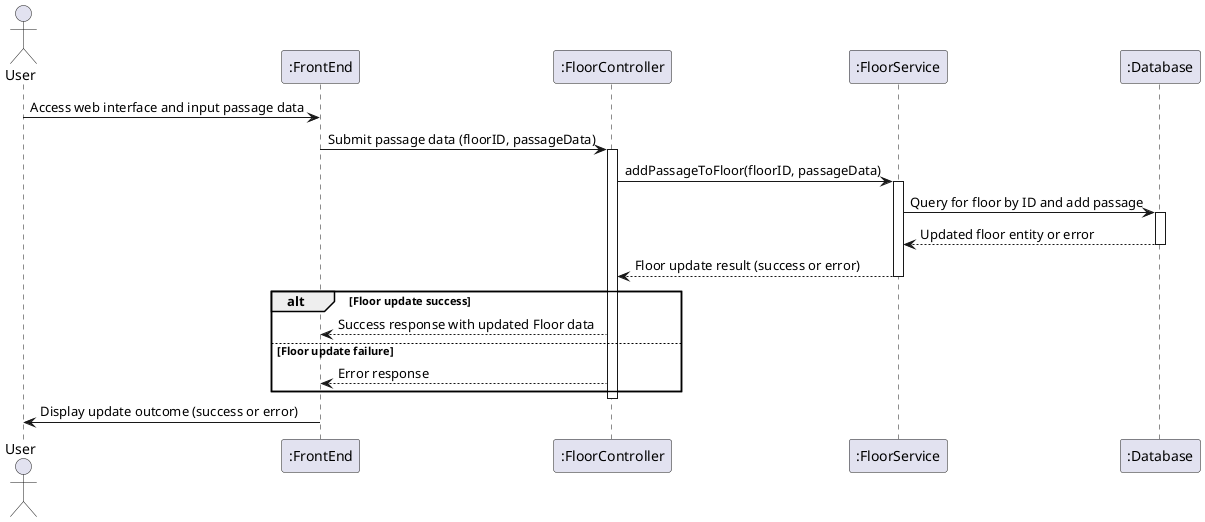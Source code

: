 @startuml lvl2_createPassageBetweenFloors

actor "User" as U
participant ":FrontEnd" as frontend
participant ":FloorController" as controller
participant ":FloorService" as service
participant ":Database" as db

U -> frontend: Access web interface and input passage data
frontend -> controller: Submit passage data (floorID, passageData)
activate controller

controller -> service: addPassageToFloor(floorID, passageData)
activate service

service -> db: Query for floor by ID and add passage
activate db
db --> service: Updated floor entity or error
deactivate db

service --> controller: Floor update result (success or error)
deactivate service

alt Floor update success
    controller --> frontend: Success response with updated Floor data
else Floor update failure
    controller --> frontend: Error response
end
deactivate controller

frontend -> U: Display update outcome (success or error)

@enduml
